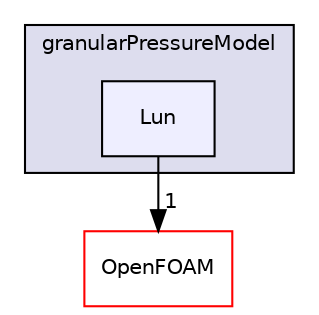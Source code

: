 digraph "src/phaseSystemModels/reactingEulerFoam/reactingTwoPhaseEulerFoam/twoPhaseCompressibleTurbulenceModels/kineticTheoryModels/granularPressureModel/Lun" {
  bgcolor=transparent;
  compound=true
  node [ fontsize="10", fontname="Helvetica"];
  edge [ labelfontsize="10", labelfontname="Helvetica"];
  subgraph clusterdir_6416930bfa165895494f5c921b728554 {
    graph [ bgcolor="#ddddee", pencolor="black", label="granularPressureModel" fontname="Helvetica", fontsize="10", URL="dir_6416930bfa165895494f5c921b728554.html"]
  dir_b632048d412d813a4a4db387a2fae914 [shape=box, label="Lun", style="filled", fillcolor="#eeeeff", pencolor="black", URL="dir_b632048d412d813a4a4db387a2fae914.html"];
  }
  dir_c5473ff19b20e6ec4dfe5c310b3778a8 [shape=box label="OpenFOAM" color="red" URL="dir_c5473ff19b20e6ec4dfe5c310b3778a8.html"];
  dir_b632048d412d813a4a4db387a2fae914->dir_c5473ff19b20e6ec4dfe5c310b3778a8 [headlabel="1", labeldistance=1.5 headhref="dir_003337_002151.html"];
}
